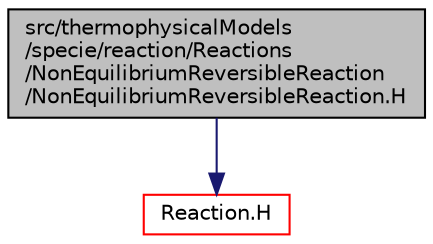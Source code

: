 digraph "src/thermophysicalModels/specie/reaction/Reactions/NonEquilibriumReversibleReaction/NonEquilibriumReversibleReaction.H"
{
  bgcolor="transparent";
  edge [fontname="Helvetica",fontsize="10",labelfontname="Helvetica",labelfontsize="10"];
  node [fontname="Helvetica",fontsize="10",shape=record];
  Node1 [label="src/thermophysicalModels\l/specie/reaction/Reactions\l/NonEquilibriumReversibleReaction\l/NonEquilibriumReversibleReaction.H",height=0.2,width=0.4,color="black", fillcolor="grey75", style="filled", fontcolor="black"];
  Node1 -> Node2 [color="midnightblue",fontsize="10",style="solid",fontname="Helvetica"];
  Node2 [label="Reaction.H",height=0.2,width=0.4,color="red",URL="$a10571.html"];
}

